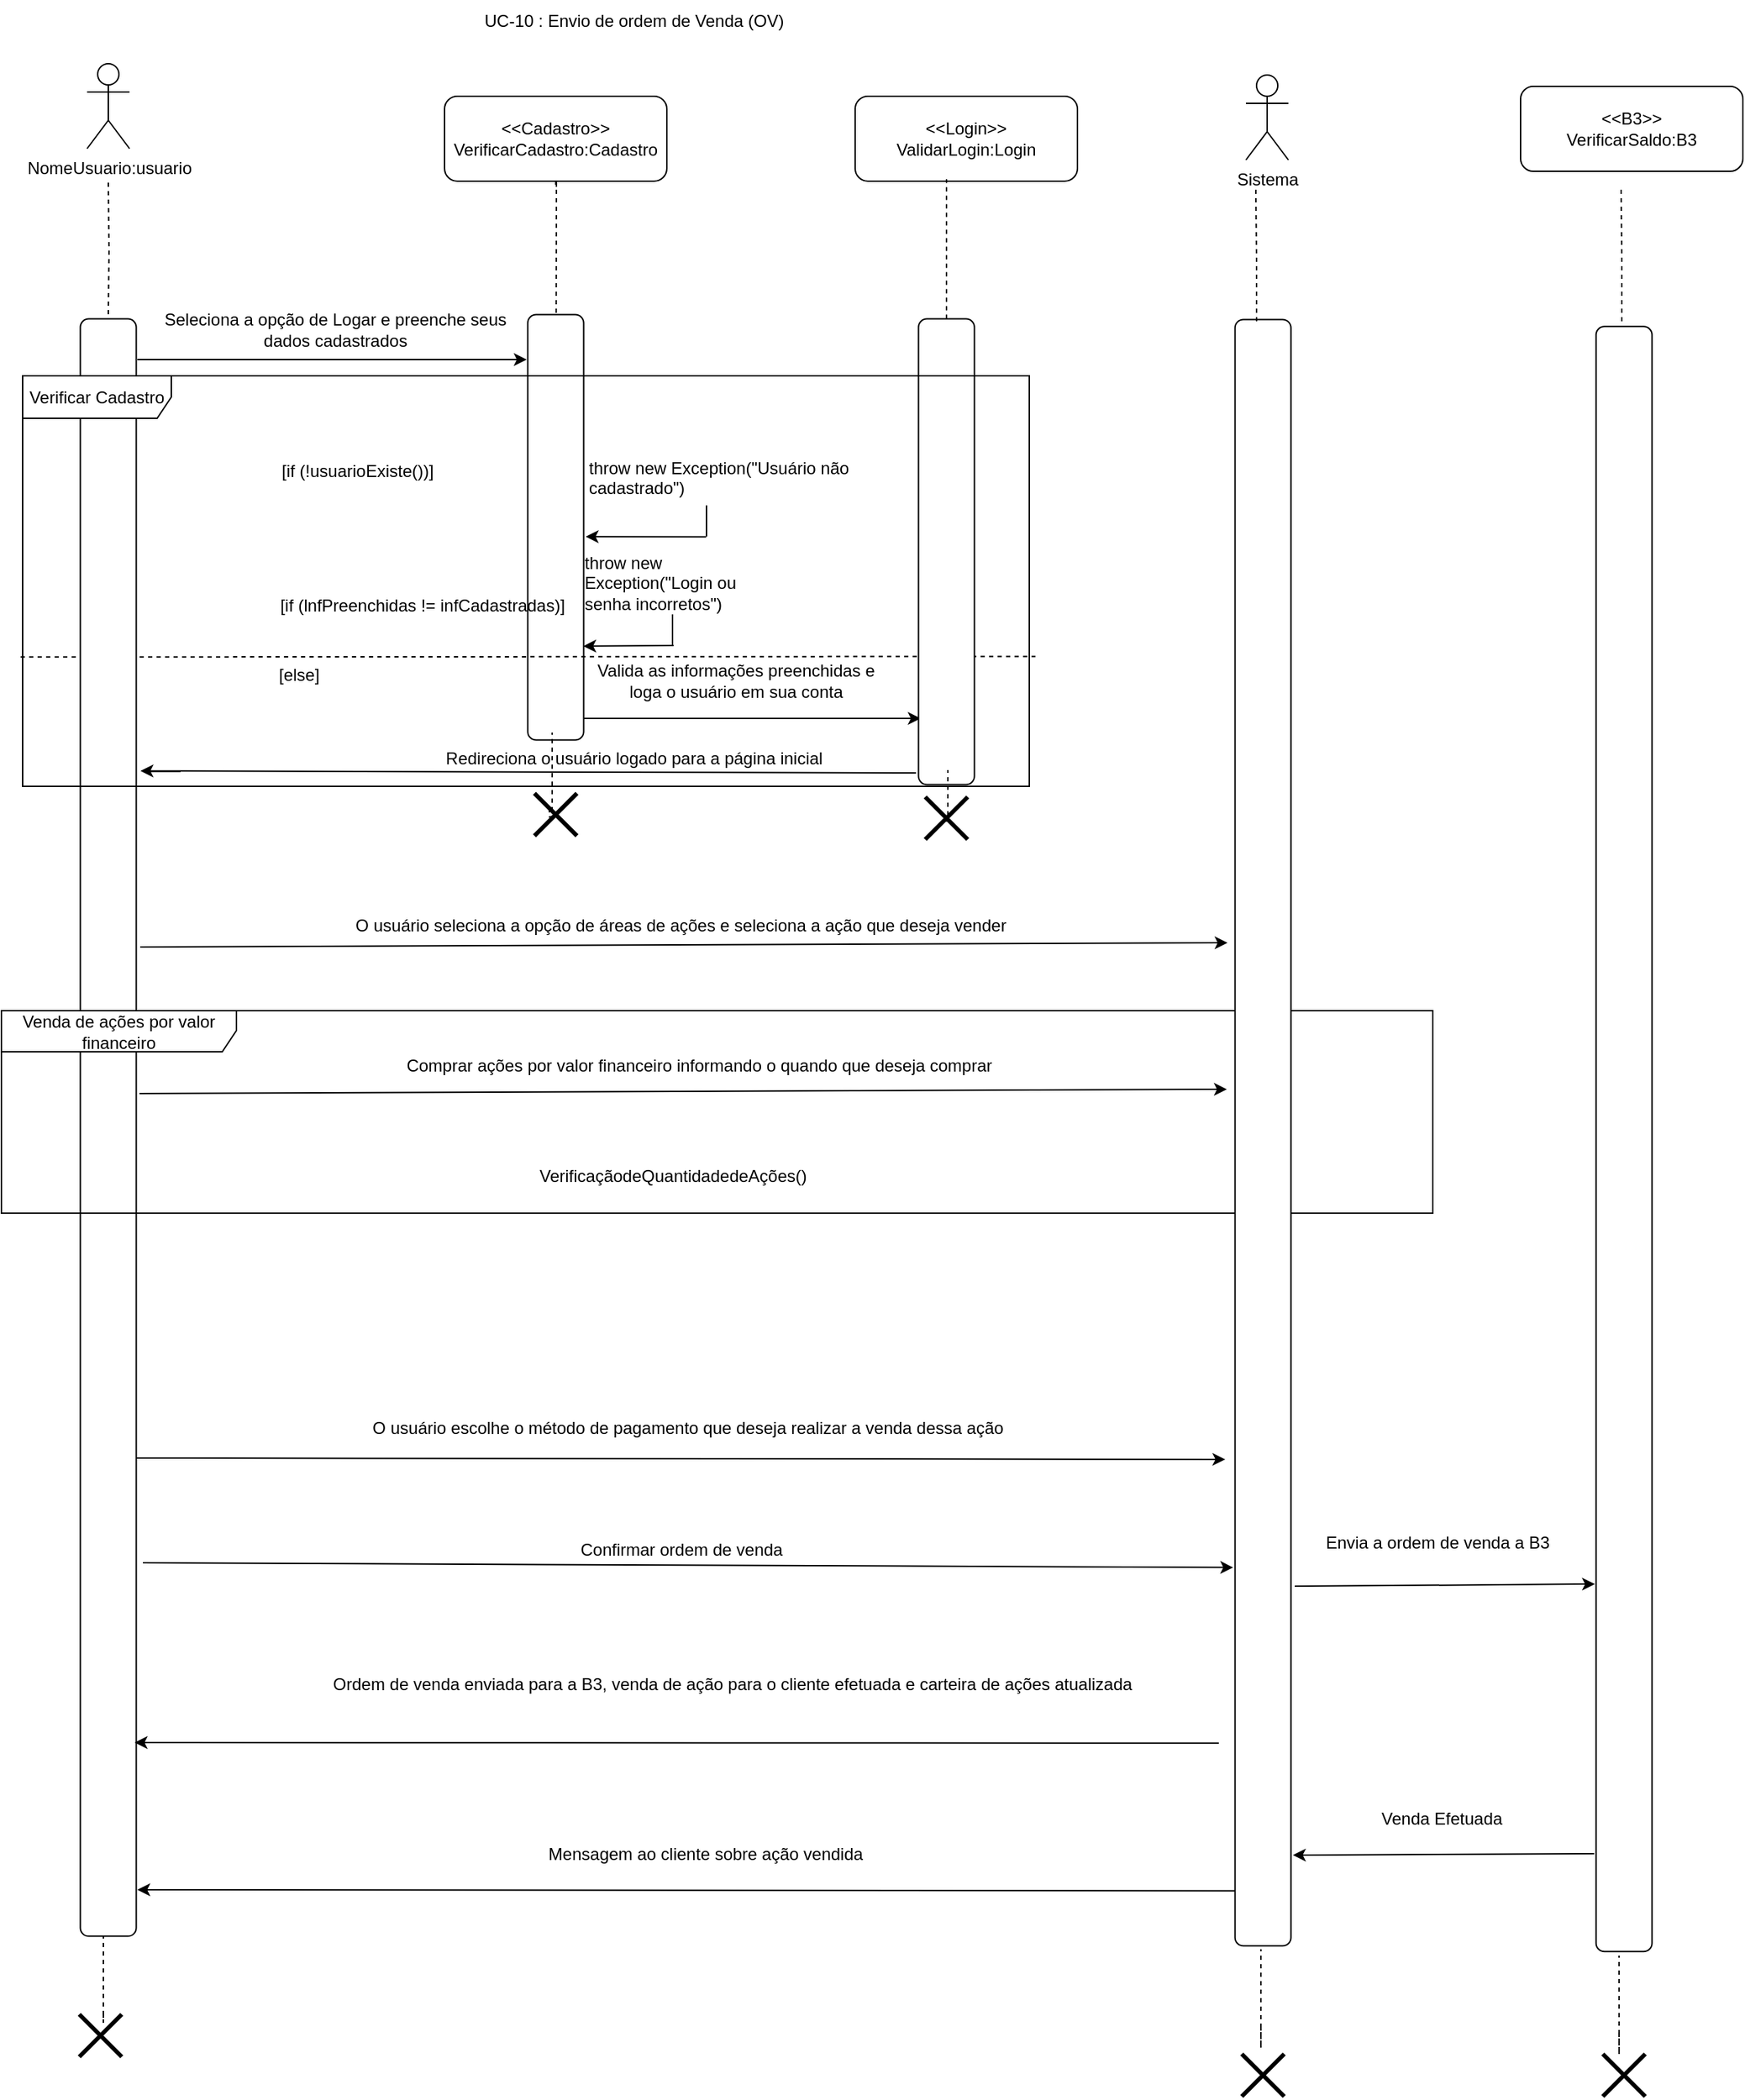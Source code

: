 <mxfile version="24.7.17">
  <diagram id="gSUifAEMoZ3t9gNiX3Kw" name="Página-1">
    <mxGraphModel dx="593" dy="684" grid="0" gridSize="10" guides="1" tooltips="1" connect="1" arrows="1" fold="1" page="1" pageScale="1" pageWidth="827" pageHeight="1169" math="0" shadow="0">
      <root>
        <mxCell id="0" />
        <mxCell id="1" parent="0" />
        <mxCell id="6bPKhn_VX4hAf24u_3Ot-1" style="edgeStyle=orthogonalEdgeStyle;rounded=0;orthogonalLoop=1;jettySize=auto;html=1;endArrow=none;endFill=0;dashed=1;" parent="1" target="6bPKhn_VX4hAf24u_3Ot-26" edge="1">
          <mxGeometry relative="1" as="geometry">
            <mxPoint x="463.5" y="442" as="sourcePoint" />
          </mxGeometry>
        </mxCell>
        <mxCell id="6bPKhn_VX4hAf24u_3Ot-2" value="NomeUsuario:usuario" style="shape=umlActor;verticalLabelPosition=bottom;verticalAlign=top;html=1;outlineConnect=0;" parent="1" vertex="1">
          <mxGeometry x="448.5" y="358" width="30" height="60" as="geometry" />
        </mxCell>
        <mxCell id="6bPKhn_VX4hAf24u_3Ot-3" style="edgeStyle=orthogonalEdgeStyle;rounded=0;orthogonalLoop=1;jettySize=auto;html=1;endArrow=none;endFill=0;dashed=1;" parent="1" target="6bPKhn_VX4hAf24u_3Ot-5" edge="1">
          <mxGeometry relative="1" as="geometry">
            <mxPoint x="780" y="445" as="sourcePoint" />
            <Array as="points">
              <mxPoint x="778" y="443" />
              <mxPoint x="778" y="442" />
              <mxPoint x="780" y="442" />
            </Array>
          </mxGeometry>
        </mxCell>
        <mxCell id="6bPKhn_VX4hAf24u_3Ot-4" style="edgeStyle=orthogonalEdgeStyle;rounded=0;orthogonalLoop=1;jettySize=auto;html=1;" parent="1" edge="1">
          <mxGeometry relative="1" as="geometry">
            <mxPoint x="1037.299" y="820.5" as="targetPoint" />
            <mxPoint x="785.0" y="735" as="sourcePoint" />
            <Array as="points">
              <mxPoint x="784.54" y="820.75" />
            </Array>
          </mxGeometry>
        </mxCell>
        <mxCell id="6bPKhn_VX4hAf24u_3Ot-5" value="" style="rounded=1;whiteSpace=wrap;html=1;rotation=90;" parent="1" vertex="1">
          <mxGeometry x="629.25" y="665.75" width="300.5" height="39.5" as="geometry" />
        </mxCell>
        <mxCell id="6bPKhn_VX4hAf24u_3Ot-6" value="Seleciona a opção de Logar e preenche seus dados cadastrados" style="text;html=1;align=center;verticalAlign=middle;whiteSpace=wrap;rounded=0;" parent="1" vertex="1">
          <mxGeometry x="491" y="531" width="266" height="30" as="geometry" />
        </mxCell>
        <mxCell id="6bPKhn_VX4hAf24u_3Ot-7" value="&lt;div&gt;&amp;lt;&amp;lt;Cadastro&amp;gt;&amp;gt;&lt;/div&gt;VerificarCadastro:Cadastro" style="rounded=1;whiteSpace=wrap;html=1;" parent="1" vertex="1">
          <mxGeometry x="701" y="381" width="157" height="60" as="geometry" />
        </mxCell>
        <mxCell id="6bPKhn_VX4hAf24u_3Ot-8" value="Valida as informações preenchidas e loga o usuário em sua conta" style="text;html=1;align=center;verticalAlign=middle;whiteSpace=wrap;rounded=0;" parent="1" vertex="1">
          <mxGeometry x="806" y="779" width="202" height="30" as="geometry" />
        </mxCell>
        <mxCell id="6bPKhn_VX4hAf24u_3Ot-9" value="" style="endArrow=none;dashed=1;html=1;rounded=0;entryX=0.995;entryY=0.532;entryDx=0;entryDy=0;entryPerimeter=0;exitX=-0.002;exitY=0.685;exitDx=0;exitDy=0;exitPerimeter=0;" parent="1" source="6bPKhn_VX4hAf24u_3Ot-30" edge="1">
          <mxGeometry width="50" height="50" relative="1" as="geometry">
            <mxPoint x="582.93" y="776.724" as="sourcePoint" />
            <mxPoint x="1118.325" y="776.724" as="targetPoint" />
          </mxGeometry>
        </mxCell>
        <mxCell id="6bPKhn_VX4hAf24u_3Ot-10" value="" style="edgeStyle=orthogonalEdgeStyle;rounded=0;orthogonalLoop=1;jettySize=auto;html=1;endArrow=none;endFill=0;" parent="1" edge="1">
          <mxGeometry relative="1" as="geometry">
            <mxPoint x="862" y="747" as="sourcePoint" />
            <mxPoint x="862" y="769" as="targetPoint" />
          </mxGeometry>
        </mxCell>
        <mxCell id="6bPKhn_VX4hAf24u_3Ot-11" value="throw new Exception(&quot;Login ou senha incorretos&quot;)" style="text;whiteSpace=wrap;html=1;" parent="1" vertex="1">
          <mxGeometry x="798" y="697" width="134" height="36" as="geometry" />
        </mxCell>
        <mxCell id="6bPKhn_VX4hAf24u_3Ot-12" value="" style="endArrow=classic;html=1;rounded=0;" parent="1" edge="1">
          <mxGeometry width="50" height="50" relative="1" as="geometry">
            <mxPoint x="484" y="567" as="sourcePoint" />
            <mxPoint x="759" y="567" as="targetPoint" />
          </mxGeometry>
        </mxCell>
        <mxCell id="6bPKhn_VX4hAf24u_3Ot-13" value="" style="endArrow=classic;html=1;rounded=0;entryX=0.944;entryY=0.001;entryDx=0;entryDy=0;entryPerimeter=0;" parent="1" edge="1">
          <mxGeometry width="50" height="50" relative="1" as="geometry">
            <mxPoint x="862.79" y="769" as="sourcePoint" />
            <mxPoint x="799.0" y="769.45" as="targetPoint" />
          </mxGeometry>
        </mxCell>
        <mxCell id="6bPKhn_VX4hAf24u_3Ot-14" value="" style="shape=umlDestroy;whiteSpace=wrap;html=1;strokeWidth=3;targetShapes=umlLifeline;" parent="1" vertex="1">
          <mxGeometry x="764.5" y="873.44" width="30" height="30" as="geometry" />
        </mxCell>
        <mxCell id="6bPKhn_VX4hAf24u_3Ot-15" value="Redireciona o usuário logado para a página inicial" style="text;html=1;align=center;verticalAlign=middle;whiteSpace=wrap;rounded=0;" parent="1" vertex="1">
          <mxGeometry x="657" y="833.5" width="356" height="30" as="geometry" />
        </mxCell>
        <mxCell id="6bPKhn_VX4hAf24u_3Ot-16" value="" style="shape=umlDestroy;whiteSpace=wrap;html=1;strokeWidth=3;targetShapes=umlLifeline;" parent="1" vertex="1">
          <mxGeometry x="443" y="1736" width="30" height="30" as="geometry" />
        </mxCell>
        <mxCell id="6bPKhn_VX4hAf24u_3Ot-17" value="" style="shape=umlDestroy;whiteSpace=wrap;html=1;strokeWidth=3;targetShapes=umlLifeline;" parent="1" vertex="1">
          <mxGeometry x="1040.49" y="876" width="30" height="30" as="geometry" />
        </mxCell>
        <mxCell id="6bPKhn_VX4hAf24u_3Ot-18" value="UC-10 : Envio de ordem de Venda (OV)" style="text;html=1;align=center;verticalAlign=middle;whiteSpace=wrap;rounded=0;" parent="1" vertex="1">
          <mxGeometry x="683" y="313" width="304" height="30" as="geometry" />
        </mxCell>
        <mxCell id="6bPKhn_VX4hAf24u_3Ot-19" value="[if (lnfPreenchidas != infCadastradas)]" style="text;html=1;align=center;verticalAlign=middle;resizable=0;points=[];autosize=1;strokeColor=none;fillColor=none;" parent="1" vertex="1">
          <mxGeometry x="575.5" y="728" width="219" height="26" as="geometry" />
        </mxCell>
        <mxCell id="6bPKhn_VX4hAf24u_3Ot-20" value="[if (!usuarioExiste())]" style="text;whiteSpace=wrap;html=1;" parent="1" vertex="1">
          <mxGeometry x="584" y="632" width="229" height="36" as="geometry" />
        </mxCell>
        <mxCell id="6bPKhn_VX4hAf24u_3Ot-21" value="throw new Exception(&quot;Usuário não cadastrado&quot;)" style="text;whiteSpace=wrap;html=1;" parent="1" vertex="1">
          <mxGeometry x="801" y="629.5" width="212" height="36" as="geometry" />
        </mxCell>
        <mxCell id="6bPKhn_VX4hAf24u_3Ot-22" value="" style="edgeStyle=orthogonalEdgeStyle;rounded=0;orthogonalLoop=1;jettySize=auto;html=1;endArrow=none;endFill=0;" parent="1" edge="1">
          <mxGeometry relative="1" as="geometry">
            <mxPoint x="886" y="670" as="sourcePoint" />
            <mxPoint x="886" y="692" as="targetPoint" />
          </mxGeometry>
        </mxCell>
        <mxCell id="6bPKhn_VX4hAf24u_3Ot-23" value="" style="endArrow=classic;html=1;rounded=0;entryX=0.522;entryY=-0.037;entryDx=0;entryDy=0;entryPerimeter=0;" parent="1" target="6bPKhn_VX4hAf24u_3Ot-5" edge="1">
          <mxGeometry width="50" height="50" relative="1" as="geometry">
            <mxPoint x="885.79" y="692.31" as="sourcePoint" />
            <mxPoint x="822.0" y="692.76" as="targetPoint" />
          </mxGeometry>
        </mxCell>
        <mxCell id="6bPKhn_VX4hAf24u_3Ot-24" value="[else]" style="text;whiteSpace=wrap;html=1;" parent="1" vertex="1">
          <mxGeometry x="582" y="776" width="229" height="36" as="geometry" />
        </mxCell>
        <mxCell id="6bPKhn_VX4hAf24u_3Ot-25" value="" style="rounded=1;whiteSpace=wrap;html=1;rotation=90;" parent="1" vertex="1">
          <mxGeometry x="891.02" y="682.98" width="328.95" height="39.5" as="geometry" />
        </mxCell>
        <mxCell id="6bPKhn_VX4hAf24u_3Ot-26" value="" style="rounded=1;whiteSpace=wrap;html=1;rotation=90;" parent="1" vertex="1">
          <mxGeometry x="-107.77" y="1089.77" width="1142.52" height="39.5" as="geometry" />
        </mxCell>
        <mxCell id="6bPKhn_VX4hAf24u_3Ot-27" value="" style="endArrow=classic;html=1;rounded=0;entryX=0.952;entryY=-0.076;entryDx=0;entryDy=0;entryPerimeter=0;" parent="1" edge="1">
          <mxGeometry width="50" height="50" relative="1" as="geometry">
            <mxPoint x="1034" y="859" as="sourcePoint" />
            <mxPoint x="486.252" y="857.602" as="targetPoint" />
          </mxGeometry>
        </mxCell>
        <mxCell id="6bPKhn_VX4hAf24u_3Ot-28" value="&lt;div&gt;&amp;lt;&amp;lt;Login&amp;gt;&amp;gt;&lt;/div&gt;ValidarLogin:Login" style="rounded=1;whiteSpace=wrap;html=1;" parent="1" vertex="1">
          <mxGeometry x="991" y="381" width="157" height="60" as="geometry" />
        </mxCell>
        <mxCell id="6bPKhn_VX4hAf24u_3Ot-29" style="edgeStyle=orthogonalEdgeStyle;rounded=0;orthogonalLoop=1;jettySize=auto;html=1;entryX=0.411;entryY=0.978;entryDx=0;entryDy=0;entryPerimeter=0;endArrow=none;endFill=0;dashed=1;" parent="1" source="6bPKhn_VX4hAf24u_3Ot-25" target="6bPKhn_VX4hAf24u_3Ot-28" edge="1">
          <mxGeometry relative="1" as="geometry" />
        </mxCell>
        <mxCell id="6bPKhn_VX4hAf24u_3Ot-30" value="Verificar Cadastro" style="shape=umlFrame;whiteSpace=wrap;html=1;pointerEvents=0;width=105;height=30;" parent="1" vertex="1">
          <mxGeometry x="403" y="578.5" width="711" height="290" as="geometry" />
        </mxCell>
        <mxCell id="6bPKhn_VX4hAf24u_3Ot-31" value="" style="rounded=1;whiteSpace=wrap;html=1;rotation=90;" parent="1" vertex="1">
          <mxGeometry x="960.06" y="1097.88" width="1148" height="39.5" as="geometry" />
        </mxCell>
        <mxCell id="6bPKhn_VX4hAf24u_3Ot-32" style="edgeStyle=orthogonalEdgeStyle;rounded=0;orthogonalLoop=1;jettySize=auto;html=1;endArrow=none;endFill=0;dashed=1;" parent="1" edge="1">
          <mxGeometry relative="1" as="geometry">
            <mxPoint x="1532" y="447" as="sourcePoint" />
            <mxPoint x="1532.5" y="543" as="targetPoint" />
          </mxGeometry>
        </mxCell>
        <mxCell id="6bPKhn_VX4hAf24u_3Ot-33" value="" style="endArrow=classic;html=1;rounded=0;" parent="1" edge="1">
          <mxGeometry width="50" height="50" relative="1" as="geometry">
            <mxPoint x="486" y="982" as="sourcePoint" />
            <mxPoint x="1254" y="979" as="targetPoint" />
          </mxGeometry>
        </mxCell>
        <mxCell id="6bPKhn_VX4hAf24u_3Ot-35" style="edgeStyle=orthogonalEdgeStyle;rounded=0;orthogonalLoop=1;jettySize=auto;html=1;entryX=0.411;entryY=0.978;entryDx=0;entryDy=0;entryPerimeter=0;endArrow=none;endFill=0;dashed=1;" parent="1" edge="1">
          <mxGeometry relative="1" as="geometry">
            <mxPoint x="1054.49" y="893" as="sourcePoint" />
            <mxPoint x="1056.49" y="857" as="targetPoint" />
            <Array as="points">
              <mxPoint x="1056.49" y="893" />
            </Array>
          </mxGeometry>
        </mxCell>
        <mxCell id="6bPKhn_VX4hAf24u_3Ot-36" style="edgeStyle=orthogonalEdgeStyle;rounded=0;orthogonalLoop=1;jettySize=auto;html=1;entryX=0.411;entryY=0.978;entryDx=0;entryDy=0;entryPerimeter=0;endArrow=none;endFill=0;dashed=1;exitX=0.402;exitY=0.398;exitDx=0;exitDy=0;exitPerimeter=0;" parent="1" source="6bPKhn_VX4hAf24u_3Ot-14" edge="1">
          <mxGeometry relative="1" as="geometry">
            <mxPoint x="775" y="866.5" as="sourcePoint" />
            <mxPoint x="777" y="830.5" as="targetPoint" />
            <Array as="points">
              <mxPoint x="775" y="885" />
              <mxPoint x="775" y="890" />
              <mxPoint x="777" y="890" />
            </Array>
          </mxGeometry>
        </mxCell>
        <mxCell id="6bPKhn_VX4hAf24u_3Ot-38" value="" style="shape=umlDestroy;whiteSpace=wrap;html=1;strokeWidth=3;targetShapes=umlLifeline;" parent="1" vertex="1">
          <mxGeometry x="1519.06" y="1764" width="30" height="30" as="geometry" />
        </mxCell>
        <mxCell id="6bPKhn_VX4hAf24u_3Ot-39" style="edgeStyle=orthogonalEdgeStyle;rounded=0;orthogonalLoop=1;jettySize=auto;html=1;entryX=0.411;entryY=0.978;entryDx=0;entryDy=0;entryPerimeter=0;endArrow=none;endFill=0;dashed=1;exitX=0.402;exitY=0.398;exitDx=0;exitDy=0;exitPerimeter=0;" parent="1" edge="1">
          <mxGeometry relative="1" as="geometry">
            <mxPoint x="460.04" y="1735.5" as="sourcePoint" />
            <mxPoint x="460.04" y="1681" as="targetPoint" />
            <Array as="points">
              <mxPoint x="460.6" y="1742" />
              <mxPoint x="460.6" y="1742" />
            </Array>
          </mxGeometry>
        </mxCell>
        <mxCell id="6bPKhn_VX4hAf24u_3Ot-40" style="edgeStyle=orthogonalEdgeStyle;rounded=0;orthogonalLoop=1;jettySize=auto;html=1;entryX=0.411;entryY=0.978;entryDx=0;entryDy=0;entryPerimeter=0;endArrow=none;endFill=0;dashed=1;exitX=0.402;exitY=0.398;exitDx=0;exitDy=0;exitPerimeter=0;" parent="1" edge="1">
          <mxGeometry relative="1" as="geometry">
            <mxPoint x="1277.61" y="1744.5" as="sourcePoint" />
            <mxPoint x="1277.61" y="1690" as="targetPoint" />
            <Array as="points">
              <mxPoint x="1278.17" y="1760" />
              <mxPoint x="1278.17" y="1760" />
            </Array>
          </mxGeometry>
        </mxCell>
        <mxCell id="6bPKhn_VX4hAf24u_3Ot-41" value="&lt;div&gt;&amp;lt;&amp;lt;B3&amp;gt;&amp;gt;&lt;/div&gt;VerificarSaldo:B3" style="rounded=1;whiteSpace=wrap;html=1;" parent="1" vertex="1">
          <mxGeometry x="1461" y="374" width="157" height="60" as="geometry" />
        </mxCell>
        <mxCell id="6bPKhn_VX4hAf24u_3Ot-42" value="O usuário seleciona a opção de áreas de ações e seleciona a ação que deseja vender" style="text;html=1;align=center;verticalAlign=middle;whiteSpace=wrap;rounded=0;" parent="1" vertex="1">
          <mxGeometry x="493" y="952" width="750" height="30" as="geometry" />
        </mxCell>
        <mxCell id="6bPKhn_VX4hAf24u_3Ot-43" value="O usuário escolhe o método de pagamento que deseja realizar a venda dessa ação" style="text;html=1;align=center;verticalAlign=middle;whiteSpace=wrap;rounded=0;" parent="1" vertex="1">
          <mxGeometry x="498" y="1307" width="750" height="30" as="geometry" />
        </mxCell>
        <mxCell id="6bPKhn_VX4hAf24u_3Ot-53" value="" style="endArrow=classic;html=1;rounded=0;entryX=0.847;entryY=0.994;entryDx=0;entryDy=0;entryPerimeter=0;" parent="1" edge="1">
          <mxGeometry width="50" height="50" relative="1" as="geometry">
            <mxPoint x="488" y="1417" as="sourcePoint" />
            <mxPoint x="1257.992" y="1420.314" as="targetPoint" />
          </mxGeometry>
        </mxCell>
        <mxCell id="6bPKhn_VX4hAf24u_3Ot-54" value="Confirmar ordem de venda" style="text;html=1;align=center;verticalAlign=middle;whiteSpace=wrap;rounded=0;" parent="1" vertex="1">
          <mxGeometry x="598.5" y="1393" width="539" height="30" as="geometry" />
        </mxCell>
        <mxCell id="6bPKhn_VX4hAf24u_3Ot-55" value="" style="endArrow=classic;html=1;rounded=0;" parent="1" edge="1">
          <mxGeometry width="50" height="50" relative="1" as="geometry">
            <mxPoint x="1247.88" y="1544.4" as="sourcePoint" />
            <mxPoint x="482.13" y="1544" as="targetPoint" />
          </mxGeometry>
        </mxCell>
        <mxCell id="6bPKhn_VX4hAf24u_3Ot-56" value="Ordem de venda enviada para a B3, venda de ação para o cliente efetuada e carteira de ações atualizada" style="text;html=1;align=center;verticalAlign=middle;whiteSpace=wrap;rounded=0;" parent="1" vertex="1">
          <mxGeometry x="496" y="1488" width="817" height="30" as="geometry" />
        </mxCell>
        <mxCell id="6bPKhn_VX4hAf24u_3Ot-57" value="" style="endArrow=classic;html=1;rounded=0;exitX=0.991;exitY=0.907;exitDx=0;exitDy=0;exitPerimeter=0;" parent="1" edge="1">
          <mxGeometry width="50" height="50" relative="1" as="geometry">
            <mxPoint x="1261.994" y="1648.764" as="sourcePoint" />
            <mxPoint x="484.01" y="1648" as="targetPoint" />
          </mxGeometry>
        </mxCell>
        <mxCell id="6bPKhn_VX4hAf24u_3Ot-58" value="Mensagem ao cliente sobre ação vendida" style="text;html=1;align=center;verticalAlign=middle;whiteSpace=wrap;rounded=0;" parent="1" vertex="1">
          <mxGeometry x="523" y="1608" width="725" height="30" as="geometry" />
        </mxCell>
        <mxCell id="6bPKhn_VX4hAf24u_3Ot-59" value="Venda de ações por valor financeiro" style="shape=umlFrame;whiteSpace=wrap;html=1;pointerEvents=0;width=166;height=29;" parent="1" vertex="1">
          <mxGeometry x="388" y="1027" width="1011" height="143" as="geometry" />
        </mxCell>
        <mxCell id="6bPKhn_VX4hAf24u_3Ot-60" value="" style="endArrow=classic;html=1;rounded=0;" parent="1" edge="1">
          <mxGeometry width="50" height="50" relative="1" as="geometry">
            <mxPoint x="485.51" y="1085.5" as="sourcePoint" />
            <mxPoint x="1253.51" y="1082.5" as="targetPoint" />
          </mxGeometry>
        </mxCell>
        <mxCell id="6bPKhn_VX4hAf24u_3Ot-61" value="Comprar ações por valor financeiro informando o quando que deseja comprar" style="text;html=1;align=center;verticalAlign=middle;whiteSpace=wrap;rounded=0;" parent="1" vertex="1">
          <mxGeometry x="506" y="1051" width="750" height="30" as="geometry" />
        </mxCell>
        <mxCell id="6bPKhn_VX4hAf24u_3Ot-62" value="" style="endArrow=classic;html=1;rounded=0;entryX=0.895;entryY=0.997;entryDx=0;entryDy=0;entryPerimeter=0;" parent="1" edge="1">
          <mxGeometry width="50" height="50" relative="1" as="geometry">
            <mxPoint x="483.56" y="1343" as="sourcePoint" />
            <mxPoint x="1252.439" y="1343.947" as="targetPoint" />
          </mxGeometry>
        </mxCell>
        <mxCell id="6bPKhn_VX4hAf24u_3Ot-63" value="VerificaçãodeQuantidadedeAções()" style="text;html=1;align=center;verticalAlign=middle;resizable=0;points=[];autosize=1;strokeColor=none;fillColor=none;" parent="1" vertex="1">
          <mxGeometry x="758.75" y="1130.52" width="207" height="26" as="geometry" />
        </mxCell>
        <mxCell id="6bPKhn_VX4hAf24u_3Ot-64" value="" style="rounded=1;whiteSpace=wrap;html=1;rotation=90;" parent="1" vertex="1">
          <mxGeometry x="704.59" y="1093.41" width="1148.94" height="39.5" as="geometry" />
        </mxCell>
        <mxCell id="6bPKhn_VX4hAf24u_3Ot-65" value="Sistema" style="shape=umlActor;verticalLabelPosition=bottom;verticalAlign=top;html=1;outlineConnect=0;" parent="1" vertex="1">
          <mxGeometry x="1267" y="366" width="30" height="60" as="geometry" />
        </mxCell>
        <mxCell id="6bPKhn_VX4hAf24u_3Ot-66" style="edgeStyle=orthogonalEdgeStyle;rounded=0;orthogonalLoop=1;jettySize=auto;html=1;endArrow=none;endFill=0;dashed=1;" parent="1" edge="1">
          <mxGeometry relative="1" as="geometry">
            <mxPoint x="1274" y="447" as="sourcePoint" />
            <mxPoint x="1274.5" y="543" as="targetPoint" />
          </mxGeometry>
        </mxCell>
        <mxCell id="6bPKhn_VX4hAf24u_3Ot-67" value="Envia a ordem de venda a B3" style="text;html=1;align=center;verticalAlign=middle;whiteSpace=wrap;rounded=0;" parent="1" vertex="1">
          <mxGeometry x="1292" y="1388" width="221" height="30" as="geometry" />
        </mxCell>
        <mxCell id="6bPKhn_VX4hAf24u_3Ot-68" value="" style="endArrow=classic;html=1;rounded=0;entryX=0.925;entryY=1.084;entryDx=0;entryDy=0;entryPerimeter=0;" parent="1" edge="1">
          <mxGeometry width="50" height="50" relative="1" as="geometry">
            <mxPoint x="1301.5" y="1433.56" as="sourcePoint" />
            <mxPoint x="1513.492" y="1432.001" as="targetPoint" />
          </mxGeometry>
        </mxCell>
        <mxCell id="6bPKhn_VX4hAf24u_3Ot-69" value="" style="endArrow=classic;html=1;rounded=0;entryX=0.977;entryY=1.033;entryDx=0;entryDy=0;entryPerimeter=0;" parent="1" edge="1">
          <mxGeometry width="50" height="50" relative="1" as="geometry">
            <mxPoint x="1513" y="1622.5" as="sourcePoint" />
            <mxPoint x="1300.209" y="1623.49" as="targetPoint" />
          </mxGeometry>
        </mxCell>
        <mxCell id="6bPKhn_VX4hAf24u_3Ot-70" value="Venda Efetuada" style="text;html=1;align=center;verticalAlign=middle;whiteSpace=wrap;rounded=0;" parent="1" vertex="1">
          <mxGeometry x="1313" y="1583" width="185" height="30" as="geometry" />
        </mxCell>
        <mxCell id="6bPKhn_VX4hAf24u_3Ot-71" style="edgeStyle=orthogonalEdgeStyle;rounded=0;orthogonalLoop=1;jettySize=auto;html=1;entryX=0.411;entryY=0.978;entryDx=0;entryDy=0;entryPerimeter=0;endArrow=none;endFill=0;dashed=1;exitX=0.402;exitY=0.398;exitDx=0;exitDy=0;exitPerimeter=0;" parent="1" edge="1">
          <mxGeometry relative="1" as="geometry">
            <mxPoint x="1530.56" y="1749" as="sourcePoint" />
            <mxPoint x="1530.56" y="1694.5" as="targetPoint" />
            <Array as="points">
              <mxPoint x="1531.12" y="1764.5" />
              <mxPoint x="1531.12" y="1764.5" />
            </Array>
          </mxGeometry>
        </mxCell>
        <mxCell id="6bPKhn_VX4hAf24u_3Ot-72" value="" style="shape=umlDestroy;whiteSpace=wrap;html=1;strokeWidth=3;targetShapes=umlLifeline;" parent="1" vertex="1">
          <mxGeometry x="1264.06" y="1764" width="30" height="30" as="geometry" />
        </mxCell>
      </root>
    </mxGraphModel>
  </diagram>
</mxfile>
